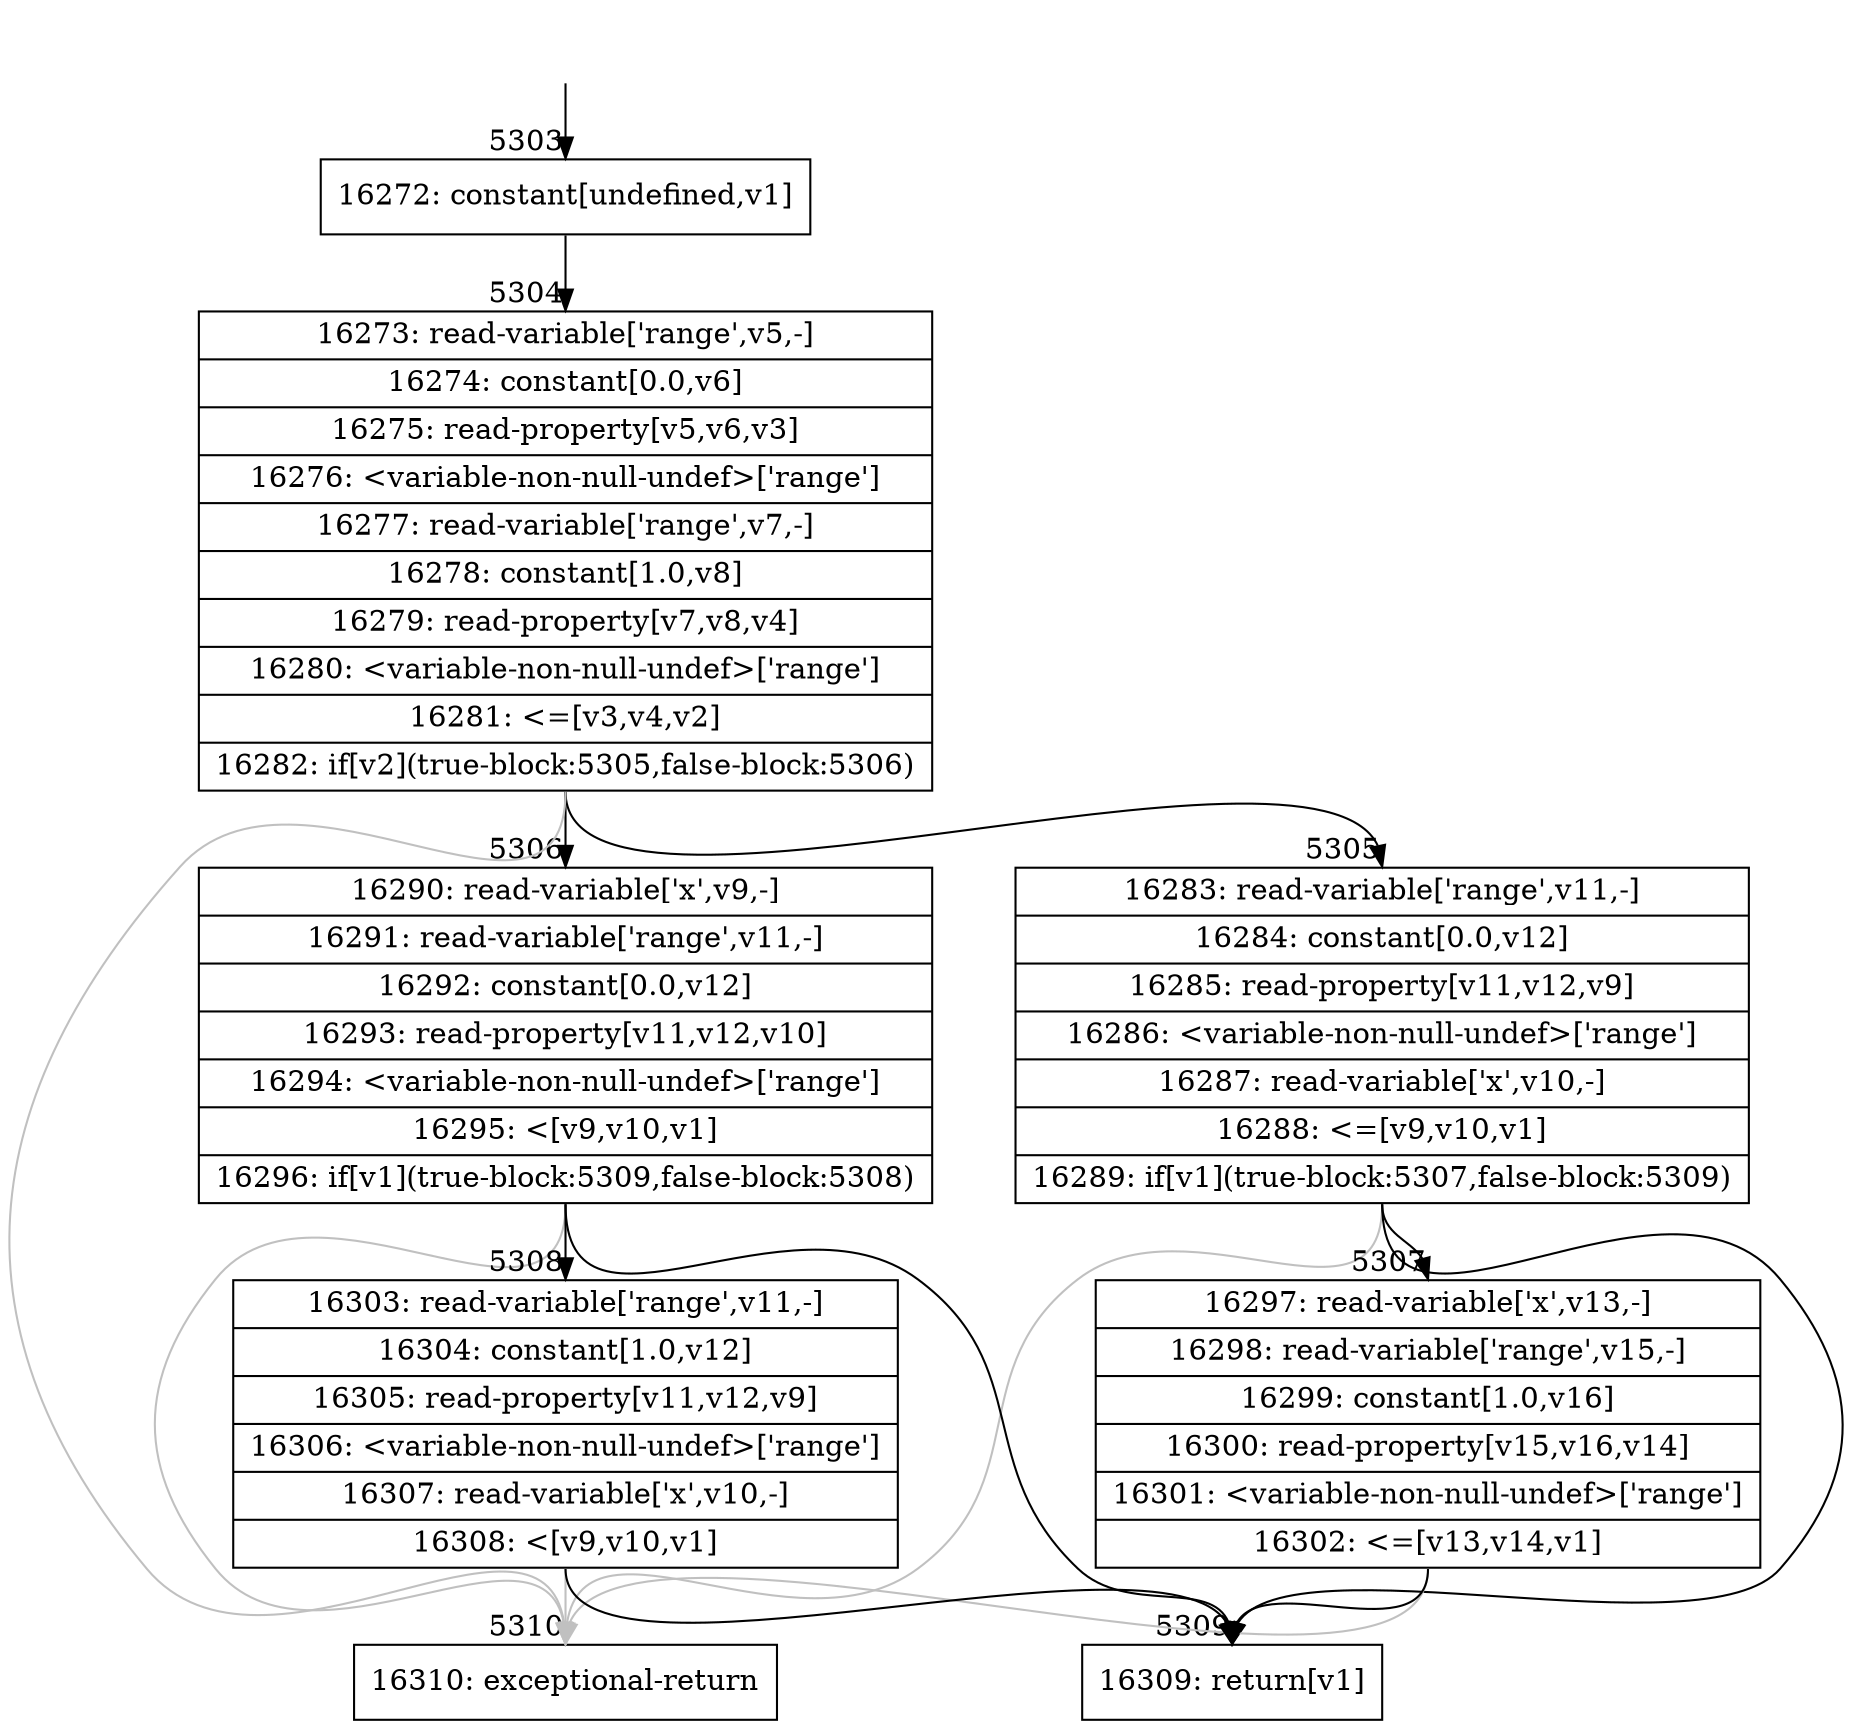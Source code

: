digraph {
rankdir="TD"
BB_entry509[shape=none,label=""];
BB_entry509 -> BB5303 [tailport=s, headport=n, headlabel="    5303"]
BB5303 [shape=record label="{16272: constant[undefined,v1]}" ] 
BB5303 -> BB5304 [tailport=s, headport=n, headlabel="      5304"]
BB5304 [shape=record label="{16273: read-variable['range',v5,-]|16274: constant[0.0,v6]|16275: read-property[v5,v6,v3]|16276: \<variable-non-null-undef\>['range']|16277: read-variable['range',v7,-]|16278: constant[1.0,v8]|16279: read-property[v7,v8,v4]|16280: \<variable-non-null-undef\>['range']|16281: \<=[v3,v4,v2]|16282: if[v2](true-block:5305,false-block:5306)}" ] 
BB5304 -> BB5305 [tailport=s, headport=n, headlabel="      5305"]
BB5304 -> BB5306 [tailport=s, headport=n, headlabel="      5306"]
BB5304 -> BB5310 [tailport=s, headport=n, color=gray, headlabel="      5310"]
BB5305 [shape=record label="{16283: read-variable['range',v11,-]|16284: constant[0.0,v12]|16285: read-property[v11,v12,v9]|16286: \<variable-non-null-undef\>['range']|16287: read-variable['x',v10,-]|16288: \<=[v9,v10,v1]|16289: if[v1](true-block:5307,false-block:5309)}" ] 
BB5305 -> BB5309 [tailport=s, headport=n, headlabel="      5309"]
BB5305 -> BB5307 [tailport=s, headport=n, headlabel="      5307"]
BB5305 -> BB5310 [tailport=s, headport=n, color=gray]
BB5306 [shape=record label="{16290: read-variable['x',v9,-]|16291: read-variable['range',v11,-]|16292: constant[0.0,v12]|16293: read-property[v11,v12,v10]|16294: \<variable-non-null-undef\>['range']|16295: \<[v9,v10,v1]|16296: if[v1](true-block:5309,false-block:5308)}" ] 
BB5306 -> BB5309 [tailport=s, headport=n]
BB5306 -> BB5308 [tailport=s, headport=n, headlabel="      5308"]
BB5306 -> BB5310 [tailport=s, headport=n, color=gray]
BB5307 [shape=record label="{16297: read-variable['x',v13,-]|16298: read-variable['range',v15,-]|16299: constant[1.0,v16]|16300: read-property[v15,v16,v14]|16301: \<variable-non-null-undef\>['range']|16302: \<=[v13,v14,v1]}" ] 
BB5307 -> BB5309 [tailport=s, headport=n]
BB5307 -> BB5310 [tailport=s, headport=n, color=gray]
BB5308 [shape=record label="{16303: read-variable['range',v11,-]|16304: constant[1.0,v12]|16305: read-property[v11,v12,v9]|16306: \<variable-non-null-undef\>['range']|16307: read-variable['x',v10,-]|16308: \<[v9,v10,v1]}" ] 
BB5308 -> BB5309 [tailport=s, headport=n]
BB5308 -> BB5310 [tailport=s, headport=n, color=gray]
BB5309 [shape=record label="{16309: return[v1]}" ] 
BB5310 [shape=record label="{16310: exceptional-return}" ] 
//#$~ 3100
}
